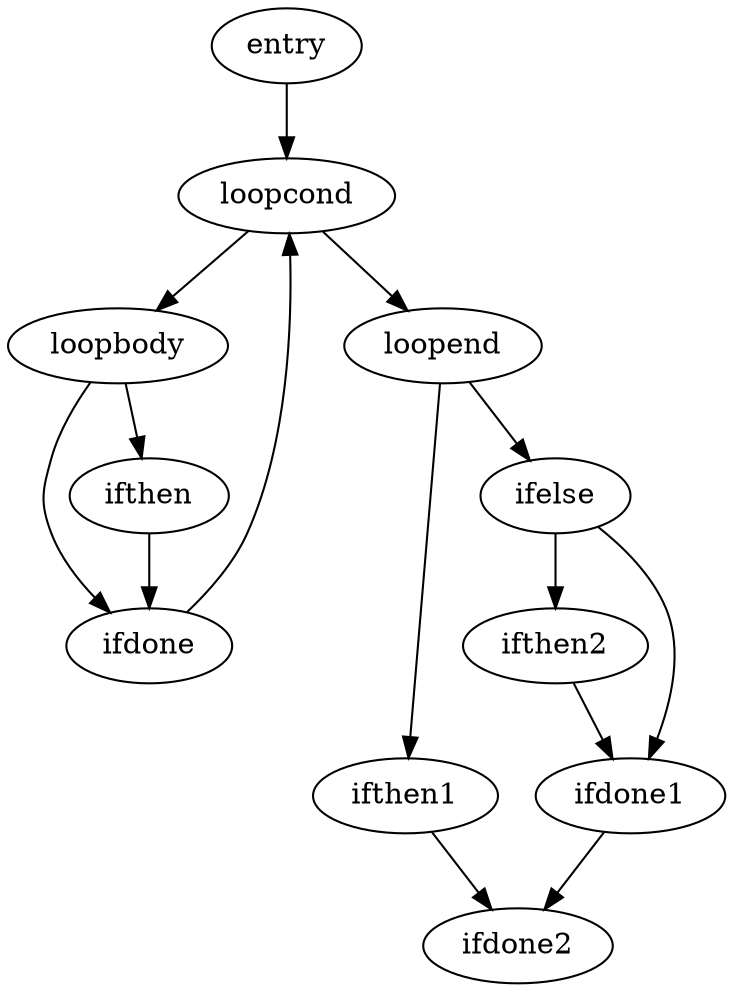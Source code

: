 digraph {
	entry -> loopcond
	loopcond -> loopbody
	loopcond -> loopend
	loopbody -> ifthen
	loopbody -> ifdone
	ifthen -> ifdone
	ifdone -> loopcond
	loopend -> ifthen1
	loopend -> ifelse
	ifthen1 -> ifdone2
	ifelse -> ifthen2
	ifelse -> ifdone1
	ifthen2 -> ifdone1
	ifdone1 -> ifdone2
}
